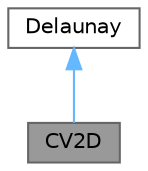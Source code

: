 digraph "CV2D"
{
 // LATEX_PDF_SIZE
  bgcolor="transparent";
  edge [fontname=Helvetica,fontsize=10,labelfontname=Helvetica,labelfontsize=10];
  node [fontname=Helvetica,fontsize=10,shape=box,height=0.2,width=0.4];
  Node1 [id="Node000001",label="CV2D",height=0.2,width=0.4,color="gray40", fillcolor="grey60", style="filled", fontcolor="black",tooltip="Conformal-Voronoi 2D automatic mesher with grid or read initial points and point position relaxation ..."];
  Node2 -> Node1 [id="edge1_Node000001_Node000002",dir="back",color="steelblue1",style="solid",tooltip=" "];
  Node2 [id="Node000002",label="Delaunay",height=0.2,width=0.4,color="gray40", fillcolor="white", style="filled",tooltip=" "];
}
